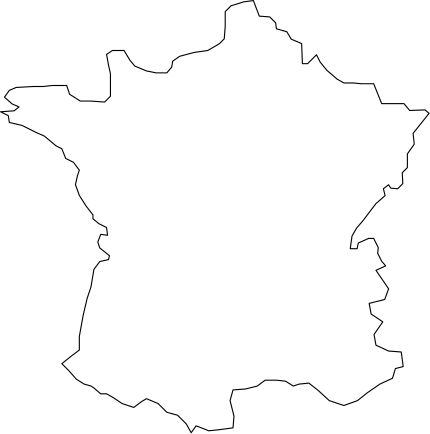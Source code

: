 <?xml version="1.0"?>
<!DOCTYPE ipe SYSTEM "ipe.dtd">
<ipe version="70010" creator="Ipe 7.0.10">
<info created="D:0" modified="D:20121107105634"/>
<ipestyle name="ipe6">
<symbol name="mark/circle(sx)" transformations="translations">
<path fill="sym-stroke">
0.6 0 0 0.6 0 0 e
0.4 0 0 0.4 0 0 e
</path>
</symbol>
<symbol name="mark/disk(sx)" transformations="translations">
<path fill="sym-stroke">
0.6 0 0 0.6 0 0 e
</path>
</symbol>
<symbol name="mark/fdisk(sfx)" transformations="translations">
<group>
<path fill="sym-stroke" fillrule="eofill">
0.6 0 0 0.6 0 0 e
0.4 0 0 0.4 0 0 e
</path>
<path fill="sym-fill">
0.4 0 0 0.4 0 0 e
</path>
</group>
</symbol>
<symbol name="mark/box(sx)" transformations="translations">
<path fill="sym-stroke" fillrule="eofill">
-0.6 -0.6 m
0.6 -0.6 l
0.6 0.6 l
-0.6 0.6 l
h
-0.4 -0.4 m
0.4 -0.4 l
0.4 0.4 l
-0.4 0.4 l
h
</path>
</symbol>
<symbol name="mark/square(sx)" transformations="translations">
<path fill="sym-stroke">
-0.6 -0.6 m
0.6 -0.6 l
0.6 0.6 l
-0.6 0.6 l
h
</path>
</symbol>
<symbol name="mark/fsquare(sfx)" transformations="translations">
<group>
<path fill="sym-stroke" fillrule="eofill">
-0.6 -0.6 m
0.6 -0.6 l
0.6 0.6 l
-0.6 0.6 l
0 -0.4 m
0.4 -0.4 l
0.4 0.4 l
-0.4 0.4 l
h
</path>
<path fill="sym-fill">
-0.4 -0.4 m
0.4 -0.4 l
0.4 0.4 l
-0.4 0.4 l
h
</path>
</group>
</symbol>
<symbol name="mark/cross(sx)" transformations="translations">
<group>
<path fill="sym-stroke">
-0.43 -0.57 m
0.57 0.43 l
0.43 0.57 l
-0.57 -0.43 l
h
</path>
<path fill="sym-stroke">
-0.43 0.57 m
0.57 -0.43 l
0.43 -0.57 l
-0.57 0.43 l
h
</path>
</group>
</symbol>
<pen name="heavier" value="0.8"/>
<pen name="fat" value="1.2"/>
<pen name="ultrafat" value="2"/>
<symbolsize name="large" value="5"/>
<symbolsize name="small" value="2"/>
<symbolsize name="tiny" value="1.1"/>
<arrowsize name="large" value="10"/>
<arrowsize name="small" value="5"/>
<arrowsize name="tiny" value="3"/>
<color name="red" value="1 0 0"/>
<color name="green" value="0 1 0"/>
<color name="blue" value="0 0 1"/>
<color name="yellow" value="1 1 0"/>
<color name="gray1" value="0.125"/>
<color name="gray2" value="0.25"/>
<color name="gray3" value="0.375"/>
<color name="gray4" value="0.5"/>
<color name="gray5" value="0.625"/>
<color name="gray6" value="0.75"/>
<color name="gray7" value="0.875"/>
<dashstyle name="dashed" value="[4] 0"/>
<dashstyle name="dotted" value="[1 3] 0"/>
<dashstyle name="dash dotted" value="[4 2 1 2] 0"/>
<dashstyle name="dash dot dotted" value="[4 2 1 2 1 2] 0"/>
<textsize name="large" value="\large"/>
<textsize name="small" value="\small"/>
<textsize name="tiny" value="\tiny"/>
<textsize name="Large" value="\Large"/>
<textsize name="LARGE" value="\LARGE"/>
<textsize name="huge" value="\huge"/>
<textsize name="Huge" value="\Huge"/>
<textsize name="footnote" value="\footnotesize"/>
<textstyle name="center" begin="\begin{center}" end="\end{center}"/>
<textstyle name="itemize" begin="\begin{itemize}" end="\end{itemize}"/>
<textstyle name="item" begin="\begin{itemize}\item{}" end="\end{itemize}"/>
</ipestyle>
<page>
<layer name="alpha"/>
<layer name="beta"/>
<layer name="gamma"/>
<view layers="alpha beta gamma" active="alpha"/>
<path layer="alpha" stroke="black">
214.223 369.266 m
216.361 363.652 l
220.104 363.385 l
222.242 361.246 l
222.51 359.108 l
226.252 358.038 l
227.856 355.365 l
231.599 353.761 l
231.866 346.543 l
233.738 346.543 l
236.945 349.751 l
238.282 347.078 l
240.688 344.137 l
244.431 340.929 l
246.837 339.593 l
250.312 339.593 l
252.985 339.325 l
255.124 339.325 l
257.53 339.325 l
260.409 332.159 l
268.429 332.159 l
270.485 329.691 l
276.037 329.897 l
277.477 328.663 l
271.719 321.466 l
272.13 317.559 l
269.662 314.063 l
269.662 309.128 l
267.812 307.277 l
268.017 303.37 l
266.167 301.519 l
263.699 301.725 l
262.876 302.958 l
261.026 301.519 l
261.643 299.051 l
258.352 296.172 l
255.679 292.676 l
253.828 290.209 l
251.361 287.33 l
249.716 284.451 l
249.099 279.927 l
251.566 279.927 l
251.978 281.983 l
255.679 283.628 l
257.53 283.628 l
258.352 281.983 l
259.175 280.338 l
258.969 278.282 l
260.409 275.403 l
261.848 273.758 l
258.354 272.157 l
262.906 265.505 l
261.505 261.653 l
255.903 260.253 l
256.604 256.401 l
260.805 253.6 l
257.654 249.049 l
258.354 245.197 l
262.906 243.096 l
267.458 242.746 l
268.158 237.494 l
265.357 236.794 l
264.306 233.293 l
259.755 231.192 l
255.203 228.041 l
251.702 225.24 l
246.8 223.489 l
241.548 225.24 l
237.347 229.091 l
234.195 231.542 l
230.694 231.192 l
228.593 230.492 l
225.792 232.242 l
222.641 232.593 l
218.44 232.593 l
215.639 230.492 l
211.437 229.441 l
206.885 229.091 l
205.835 225.24 l
207.235 219.638 l
206.885 215.436 l
201.633 214.736 l
198.132 214.386 l
194.631 215.786 l
193.581 216.136 l
191.83 213.686 l
190.079 216.837 l
186.928 219.988 l
183.077 221.038 l
179.926 224.189 l
175.724 225.94 l
173.973 224.89 l
171.172 222.789 l
166.971 224.189 l
163.82 226.29 l
161.369 227.691 l
159.268 227.691 l
156.817 229.791 l
155.767 230.492 l
153.316 231.192 l
150.515 232.943 l
147.714 236.094 l
145.263 238.545 l
148.764 241.346 l
151.565 243.446 l
151.565 248.348 l
152.966 256.051 l
154.366 262.003 l
155.767 266.205 l
156.817 272.507 l
158.918 275.308 l
162.069 276.008 l
162.419 277.409 l
158.918 280.21 l
158.218 282.311 l
159.268 285.112 l
161.719 284.762 l
161.369 287.563 l
158.568 288.963 l
156.467 290.714 l
156.467 292.114 l
154.016 295.265 l
151.565 299.117 l
150.165 302.968 l
150.865 306.119 l
151.565 308.22 l
149.464 311.021 l
146.663 312.422 l
145.263 315.923 l
143.162 316.973 l
138.961 320.475 l
135.809 321.875 l
130.908 324.326 l
126.356 325.376 l
126.006 327.827 l
123.205 329.228 l
128.107 329.578 l
129.857 330.979 l
127.406 332.029 l
124.605 334.48 l
126.356 336.931 l
128.807 337.981 l
135.109 338.331 l
138.61 338.331 l
141.762 338.681 l
147.013 338.681 l
148.064 335.53 l
151.915 333.079 l
155.767 333.079 l
160.668 332.729 l
162.769 334.83 l
162.769 337.981 l
162.769 342.883 l
162.069 346.034 l
161.369 349.885 l
163.469 351.286 l
167.671 351.286 l
169.772 347.785 l
171.522 345.684 l
175.724 343.933 l
179.225 343.233 l
183.077 343.233 l
184.827 345.334 l
185.177 347.435 l
187.628 349.185 l
192.88 350.586 l
197.782 351.286 l
201.984 353.737 l
203.734 355.487 l
204.084 360.039 l
204.084 365.291 l
206.185 367.392 l
210.737 368.792 l
h
</path>
</page>
</ipe>
